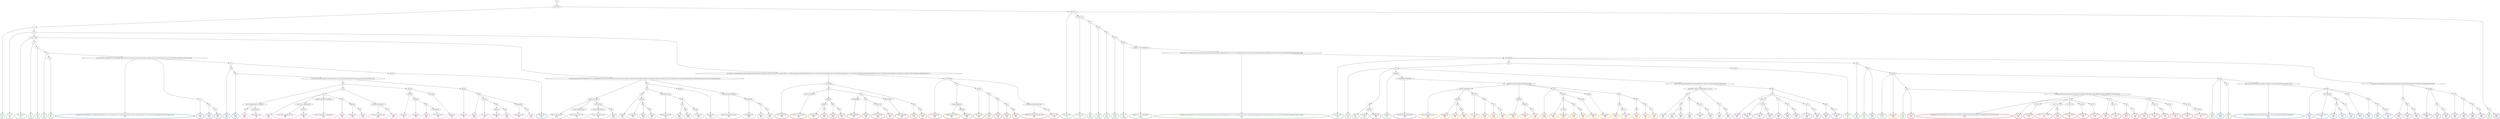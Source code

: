 digraph T {
	{
		rank=same
		391 [penwidth=3,colorscheme=set19,color=3,label="6_P\nP\n2%"]
		389 [penwidth=3,colorscheme=set19,color=3,label="11;13_P\nP\n4.4%"]
		387 [penwidth=3,colorscheme=set19,color=3,label="14;17;20;23_P\nP\n4.3%"]
		385 [penwidth=3,colorscheme=set19,color=3,label="25_P\nP\n2.6%"]
		383 [penwidth=3,colorscheme=set19,color=3,label="28_P\nP\n1.6%"]
		381 [penwidth=3,colorscheme=set19,color=3,label="30_P\nP\n2.9%"]
		379 [penwidth=3,colorscheme=set19,color=3,label="34_P\nP\n5.3%"]
		377 [penwidth=3,colorscheme=set19,color=3,label="7;8;9;10;12_P\nP\n1.4%"]
		375 [penwidth=3,colorscheme=set19,color=3,label="15;18;21;22_P\nP\n2.1%"]
		373 [penwidth=3,colorscheme=set19,color=3,label="26_P\nP\n0.32%"]
		371 [penwidth=3,colorscheme=set19,color=3,label="31;33_P\nP\n0.14%"]
		369 [penwidth=3,colorscheme=set19,color=3,label="39_P\nP\n0.67%"]
		367 [penwidth=3,colorscheme=set19,color=3,label="52;54_P\nP\n0.32%"]
		365 [penwidth=3,colorscheme=set19,color=3,label="58;61_P\nP\n0.036%"]
		363 [penwidth=3,colorscheme=set19,color=3,label="65;68;70;72;74;79;83;85;89_P\nP\n0.068%"]
		361 [penwidth=3,colorscheme=set19,color=3,label="92;95;98;101;104;108;112;117;121;123;125;128;135;139;144;149;152;155;158;160;163;169;173;175;177;181;199;205;208;210;217;225;232;235;238;246;249;257;260;266;268;270;272;275;276;279;282;290;291;293;295;297;305;307;309_P\nP\n0.03%"]
		359 [penwidth=3,colorscheme=set19,color=3,label="316;318;319_P\nP\n4.2%"]
		356 [penwidth=3,colorscheme=set19,color=3,label="331_P\nP\n2.6%"]
		354 [penwidth=3,colorscheme=set19,color=3,label="340_P\nP\n2.4%"]
		352 [penwidth=3,colorscheme=set19,color=3,label="350;363_P\nP\n9.2%"]
		350 [penwidth=3,colorscheme=set19,color=3,label="346;349_P\nP\n6.1%"]
		348 [penwidth=3,colorscheme=set19,color=3,label="335;345_P\nP\n5%"]
		346 [penwidth=3,colorscheme=set19,color=3,label="329_P\nP\n2.8%"]
		344 [penwidth=3,colorscheme=set19,color=3,label="330_P\nP\n7.5%"]
		342 [penwidth=3,colorscheme=set19,color=3,label="334;339_P\nP\n6.7%"]
		340 [penwidth=3,colorscheme=set19,color=3,label="344_P\nP\n5.6%"]
		338 [penwidth=3,colorscheme=set19,color=3,label="348_P\nP\n8.1%"]
		336 [penwidth=3,colorscheme=set19,color=3,label="361_P\nP\n6%"]
		334 [penwidth=3,colorscheme=set19,color=3,label="19_P\nP\n5.4%"]
		332 [penwidth=3,colorscheme=set19,color=2,label="32;35;40;43;47;51;60;63;64;73;75;78;81;88;91;94;103;107;111;114;116;119;124;127;130;133;147;148;151;154;157;159;161;165;167;172;174;178;179;182;185;188;191;193;197;204;207_M1\nM1\n1%"]
		330 [penwidth=3,colorscheme=set19,color=2,label="211_M1\nM1\n7.4%"]
		328 [penwidth=3,colorscheme=set19,color=2,label="219_M1\nM1\n7.4%"]
		326 [penwidth=3,colorscheme=set19,color=2,label="234_M1\nM1\n6.1%"]
		323 [penwidth=3,colorscheme=set19,color=2,label="216_M1\nM1\n6.9%"]
		321 [penwidth=3,colorscheme=set19,color=2,label="222_M1\nM1\n6.8%"]
		319 [penwidth=3,colorscheme=set19,color=2,label="224;230_M1\nM1\n6.1%"]
		318 [penwidth=3,colorscheme=set19,color=2,label="330_M1\nM1\n0.17%"]
		317 [penwidth=3,colorscheme=set19,color=2,label="348_M1\nM1\n0.1%"]
		315 [penwidth=3,colorscheme=set19,color=2,label="369;373;379;388;398;414;422;442;451;478;492;517;522;532;540;550;554;558;563;574;585_M1\nM1\n8.6%"]
		313 [penwidth=3,colorscheme=set19,color=2,label="630_M1\nM1\n3.8%"]
		311 [penwidth=3,colorscheme=set19,color=2,label="641;651;662_M1\nM1\n1.3%"]
		308 [penwidth=3,colorscheme=set19,color=2,label="701_M1\nM1\n2.3%"]
		306 [penwidth=3,colorscheme=set19,color=2,label="724_M1\nM1\n11%"]
		304 [penwidth=3,colorscheme=set19,color=2,label="713_M1\nM1\n8.3%"]
		302 [penwidth=3,colorscheme=set19,color=2,label="650_M1\nM1\n6.7%"]
		300 [penwidth=3,colorscheme=set19,color=2,label="686_M1\nM1\n6.1%"]
		298 [penwidth=3,colorscheme=set19,color=2,label="700_M1\nM1\n3.9%"]
		296 [penwidth=3,colorscheme=set19,color=2,label="732;737_M1\nM1\n5.9%"]
		291 [penwidth=3,colorscheme=set19,color=8,label="472_M2\nM2\n6.6%"]
		289 [penwidth=3,colorscheme=set19,color=8,label="486;514;520_M2\nM2\n6%"]
		286 [penwidth=3,colorscheme=set19,color=8,label="392_M2\nM2\n3.4%"]
		284 [penwidth=3,colorscheme=set19,color=8,label="401;410;427;438;485;507_M2\nM2\n2.3%"]
		282 [penwidth=3,colorscheme=set19,color=8,label="530;535_M2\nM2\n7.4%"]
		280 [penwidth=3,colorscheme=set19,color=8,label="426;437;446;460;471;484;498_M2\nM2\n5.5%"]
		278 [penwidth=3,colorscheme=set19,color=8,label="436_M2\nM2\n1.4%"]
		276 [penwidth=3,colorscheme=set19,color=8,label="459;483_M2\nM2\n0.12%"]
		274 [penwidth=3,colorscheme=set19,color=8,label="506_M2\nM2\n7.6%"]
		272 [penwidth=3,colorscheme=set19,color=8,label="435;445;470;482;497_M2\nM2\n0.62%"]
		270 [penwidth=3,colorscheme=set19,color=8,label="519_M2\nM2\n5%"]
		267 [penwidth=3,colorscheme=set19,color=8,label="409;434_M2\nM2\n3.2%"]
		265 [penwidth=3,colorscheme=set19,color=8,label="458;469_M2\nM2\n4.1%"]
		263 [penwidth=3,colorscheme=set19,color=8,label="481_M2\nM2\n2.6%"]
		261 [penwidth=3,colorscheme=set19,color=8,label="524;529;534_M2\nM2\n6%"]
		259 [penwidth=3,colorscheme=set19,color=8,label="433;468_M2\nM2\n7.3%"]
		257 [penwidth=3,colorscheme=set19,color=8,label="366;381_M2\nM2\n5%"]
		255 [penwidth=3,colorscheme=set19,color=8,label="408_M2\nM2\n0.84%"]
		253 [penwidth=3,colorscheme=set19,color=8,label="417;457_M2\nM2\n4.9%"]
		250 [penwidth=3,colorscheme=set19,color=8,label="496;505_M2\nM2\n5.5%"]
		248 [penwidth=3,colorscheme=set19,color=8,label="504_M2\nM2\n6.3%"]
		246 [penwidth=3,colorscheme=set19,color=8,label="456;495;503_M2\nM2\n1%"]
		244 [penwidth=3,colorscheme=set19,color=8,label="513_M2\nM2\n7.3%"]
		241 [penwidth=3,colorscheme=set19,color=9,label="368;371;377;396_M3\nM3\n0.72%"]
		239 [penwidth=3,colorscheme=set19,color=9,label="405;421;464;476;510_M3\nM3\n7.1%"]
		236 [penwidth=3,colorscheme=set19,color=9,label="475;491;500;509;516_M3\nM3\n5%"]
		234 [penwidth=3,colorscheme=set19,color=9,label="490_M3\nM3\n6.9%"]
		230 [penwidth=3,colorscheme=set19,color=9,label="386_M3\nM3\n2.5%"]
		228 [penwidth=3,colorscheme=set19,color=9,label="420;440_M3\nM3\n1.7%"]
		226 [penwidth=3,colorscheme=set19,color=9,label="462_M3\nM3\n4.5%"]
		224 [penwidth=3,colorscheme=set19,color=9,label="489_M3\nM3\n6.9%"]
		222 [penwidth=3,colorscheme=set19,color=9,label="395;404;412;419_M3\nM3\n1.1%"]
		219 [penwidth=3,colorscheme=set19,color=9,label="461_M3\nM3\n0.63%"]
		217 [penwidth=3,colorscheme=set19,color=9,label="488_M3\nM3\n5.5%"]
		215 [penwidth=3,colorscheme=set19,color=9,label="474;487_M3\nM3\n5.5%"]
		213 [penwidth=3,colorscheme=set19,color=9,label="385;394_M3\nM3\n7.8%"]
		211 [penwidth=3,colorscheme=set19,color=9,label="384;403;418;429;439;448_M3\nM3\n1.7%"]
		209 [penwidth=3,colorscheme=set19,color=9,label="473;499;508_M3\nM3\n2.5%"]
		207 [penwidth=3,colorscheme=set19,color=9,label="515_M3\nM3\n2%"]
		205 [penwidth=3,colorscheme=set19,color=9,label="521_M3\nM3\n7.1%"]
		201 [penwidth=3,colorscheme=set19,color=9,label="738_M3\nM3\n3.6%"]
		199 [penwidth=3,colorscheme=set19,color=9,label="742_M3\nM3\n1.9%"]
		197 [penwidth=3,colorscheme=set19,color=9,label="746_M3\nM3\n5.5%"]
		195 [penwidth=3,colorscheme=set19,color=9,label="745_M3\nM3\n0.93%"]
		193 [penwidth=3,colorscheme=set19,color=9,label="748;751_M3\nM3\n1.7%"]
		191 [penwidth=3,colorscheme=set19,color=9,label="754_M3\nM3\n6.4%"]
		189 [penwidth=3,colorscheme=set19,color=9,label="741_M3\nM3\n4.5%"]
		187 [penwidth=3,colorscheme=set19,color=9,label="749_M3\nM3\n6.1%"]
		184 [penwidth=3,colorscheme=set19,color=7,label="573;578;582_M4\nM4\n1.2%"]
		181 [penwidth=3,colorscheme=set19,color=7,label="601;617;624;634_M4\nM4\n5.5%"]
		178 [penwidth=3,colorscheme=set19,color=7,label="633;667_M4\nM4\n2.1%"]
		176 [penwidth=3,colorscheme=set19,color=7,label="704_M4\nM4\n5.8%"]
		174 [penwidth=3,colorscheme=set19,color=7,label="655_M4\nM4\n0.21%"]
		172 [penwidth=3,colorscheme=set19,color=7,label="692_M4\nM4\n7%"]
		169 [penwidth=3,colorscheme=set19,color=7,label="632;654;666_M4\nM4\n5.5%"]
		167 [penwidth=3,colorscheme=set19,color=7,label="643_M4\nM4\n3.6%"]
		165 [penwidth=3,colorscheme=set19,color=7,label="677;691;703_M4\nM4\n0.49%"]
		163 [penwidth=3,colorscheme=set19,color=7,label="715_M4\nM4\n5%"]
		161 [penwidth=3,colorscheme=set19,color=7,label="665;676;690_M4\nM4\n6.8%"]
		159 [penwidth=3,colorscheme=set19,color=7,label="596_M4\nM4\n2.7%"]
		157 [penwidth=3,colorscheme=set19,color=7,label="607_M4\nM4\n13%"]
		155 [penwidth=3,colorscheme=set19,color=7,label="577;581;586_M4\nM4\n6.2%"]
		152 [penwidth=3,colorscheme=set19,color=7,label="590;600;606;614_M4\nM4\n0.82%"]
		150 [penwidth=3,colorscheme=set19,color=7,label="664;689_M4\nM4\n5.6%"]
		148 [penwidth=3,colorscheme=set19,color=7,label="595;613_M4\nM4\n6.4%"]
		146 [penwidth=3,colorscheme=set19,color=7,label="623_M4\nM4\n3%"]
		144 [penwidth=3,colorscheme=set19,color=7,label="653_M4\nM4\n1.6%"]
		142 [penwidth=3,colorscheme=set19,color=7,label="663_M4\nM4\n4.1%"]
		140 [penwidth=3,colorscheme=set19,color=7,label="688_M4\nM4\n5.1%"]
		138 [penwidth=3,colorscheme=set19,color=7,label="594;605;612;622;631;642;652_M4\nM4\n3.7%"]
		136 [penwidth=3,colorscheme=set19,color=7,label="702;714_M4\nM4\n5.1%"]
		132 [penwidth=3,colorscheme=set19,color=5,label="592;597;609;619;627_M5\nM5\n0.29%"]
		130 [penwidth=3,colorscheme=set19,color=5,label="636;659_M5\nM5\n5.4%"]
		128 [penwidth=3,colorscheme=set19,color=5,label="683_M5\nM5\n3%"]
		126 [penwidth=3,colorscheme=set19,color=5,label="695_M5\nM5\n5.4%"]
		124 [penwidth=3,colorscheme=set19,color=5,label="647;673_M5\nM5\n2.6%"]
		122 [penwidth=3,colorscheme=set19,color=5,label="682_M5\nM5\n3.3%"]
		120 [penwidth=3,colorscheme=set19,color=5,label="707_M5\nM5\n0.37%"]
		118 [penwidth=3,colorscheme=set19,color=5,label="718_M5\nM5\n5.6%"]
		116 [penwidth=3,colorscheme=set19,color=5,label="618;626_M5\nM5\n6.8%"]
		114 [penwidth=3,colorscheme=set19,color=5,label="646;658_M5\nM5\n1.3%"]
		112 [penwidth=3,colorscheme=set19,color=5,label="672_M5\nM5\n9.5%"]
		110 [penwidth=3,colorscheme=set19,color=5,label="625_M5\nM5\n0.23%"]
		107 [penwidth=3,colorscheme=set19,color=5,label="657_M5\nM5\n7.3%"]
		105 [penwidth=3,colorscheme=set19,color=5,label="671;694_M5\nM5\n6.3%"]
		103 [penwidth=3,colorscheme=set19,color=5,label="681_M5\nM5\n2.7%"]
		101 [penwidth=3,colorscheme=set19,color=5,label="706_M5\nM5\n5.6%"]
		99 [penwidth=3,colorscheme=set19,color=5,label="670;680_M5\nM5\n7.4%"]
		97 [penwidth=3,colorscheme=set19,color=5,label="669;693_M5\nM5\n5.8%"]
		94 [penwidth=3,colorscheme=set19,color=5,label="656_M5\nM5\n1.1%"]
		92 [penwidth=3,colorscheme=set19,color=5,label="679;717_M5\nM5\n6.1%"]
		89 [penwidth=3,colorscheme=set19,color=5,label="678_M5\nM5\n7.1%"]
		87 [penwidth=3,colorscheme=set19,color=5,label="705_M5\nM5\n1.6%"]
		85 [penwidth=3,colorscheme=set19,color=5,label="716_M5\nM5\n5.2%"]
		84 [penwidth=3,colorscheme=set19,color=5,label="334;339_M5\nM5\n0.25%"]
		81 [penwidth=3,colorscheme=set19,color=4,label="674_M6\nM6\n3.7%"]
		79 [penwidth=3,colorscheme=set19,color=4,label="697_M6\nM6\n4.1%"]
		77 [penwidth=3,colorscheme=set19,color=4,label="720_M6\nM6\n7.6%"]
		75 [penwidth=3,colorscheme=set19,color=4,label="684;696_M6\nM6\n0.51%"]
		73 [penwidth=3,colorscheme=set19,color=4,label="708_M6\nM6\n8.3%"]
		71 [penwidth=3,colorscheme=set19,color=4,label="726_M6\nM6\n7.8%"]
		69 [penwidth=3,colorscheme=set19,color=4,label="719_M6\nM6\n4.6%"]
		67 [penwidth=3,colorscheme=set19,color=4,label="725_M6\nM6\n2.4%"]
		65 [penwidth=3,colorscheme=set19,color=4,label="739_M6\nM6\n0.87%"]
		63 [penwidth=3,colorscheme=set19,color=4,label="743_M6\nM6\n5.5%"]
		60 [penwidth=3,colorscheme=set19,color=4,label="675_M6\nM6\n5%"]
		58 [penwidth=3,colorscheme=set19,color=4,label="698;711_M6\nM6\n0.57%"]
		56 [penwidth=3,colorscheme=set19,color=4,label="722;729_M6\nM6\n4.7%"]
		54 [penwidth=3,colorscheme=set19,color=4,label="735_M6\nM6\n7.2%"]
		52 [penwidth=3,colorscheme=set19,color=4,label="710_M6\nM6\n4.5%"]
		50 [penwidth=3,colorscheme=set19,color=4,label="728_M6\nM6\n3.4%"]
		48 [penwidth=3,colorscheme=set19,color=4,label="734_M6\nM6\n5.2%"]
		46 [penwidth=3,colorscheme=set19,color=4,label="727;733_M6\nM6\n2.9%"]
		44 [penwidth=3,colorscheme=set19,color=4,label="744_M6\nM6\n5.4%"]
		42 [penwidth=3,colorscheme=set19,color=4,label="685_M6\nM6\n6%"]
		40 [penwidth=3,colorscheme=set19,color=4,label="709;721_M6\nM6\n7.2%"]
		39 [penwidth=3,colorscheme=set19,color=4,label="350;363_M6\nM6\n0.1%"]
		38 [penwidth=3,colorscheme=set19,color=4,label="374;380;389;424;443;453_M6\nM6\n2.2%"]
		37 [penwidth=3,colorscheme=set19,color=4,label="19_M6\nM6\n0.14%"]
		36 [penwidth=3,colorscheme=set19,color=1,label="344_M7\nM7\n0.17%"]
		34 [penwidth=3,colorscheme=set19,color=1,label="356;362;415;423;431;452;465;511;523;525;541;543;553;555;562;564;579;593;598;602;610;621;640;649;661;730;736;740;747_M7\nM7\n4.3%"]
		32 [penwidth=3,colorscheme=set19,color=1,label="750_M7\nM7\n1.6%"]
		30 [penwidth=3,colorscheme=set19,color=1,label="753;758_M7\nM7\n7.7%"]
		28 [penwidth=3,colorscheme=set19,color=1,label="755;771;774;779_M7\nM7\n4.7%"]
		26 [penwidth=3,colorscheme=set19,color=1,label="782_M7\nM7\n6.3%"]
		24 [penwidth=3,colorscheme=set19,color=1,label="757;763;770_M7\nM7\n5%"]
		22 [penwidth=3,colorscheme=set19,color=1,label="762;769_M7\nM7\n5.4%"]
		20 [penwidth=3,colorscheme=set19,color=1,label="768;778_M7\nM7\n6%"]
		18 [penwidth=3,colorscheme=set19,color=1,label="752_M7\nM7\n7.2%"]
		16 [penwidth=3,colorscheme=set19,color=1,label="761;767_M7\nM7\n6.1%"]
		14 [penwidth=3,colorscheme=set19,color=1,label="766_M7\nM7\n8.7%"]
		12 [penwidth=3,colorscheme=set19,color=1,label="777_M7\nM7\n6.3%"]
		10 [penwidth=3,colorscheme=set19,color=1,label="756_M7\nM7\n7.2%"]
		8 [penwidth=3,colorscheme=set19,color=1,label="760;773_M7\nM7\n4.8%"]
		6 [penwidth=3,colorscheme=set19,color=1,label="776_M7\nM7\n5.7%"]
		4 [penwidth=3,colorscheme=set19,color=1,label="765;781_M7\nM7\n5.3%"]
		2 [penwidth=3,colorscheme=set19,color=1,label="759;764_M7\nM7\n1.8%"]
		0 [penwidth=3,colorscheme=set19,color=1,label="772;775;780_M7\nM7\n5.7%"]
	}
	394 [label="GL"]
	393 [label="0;1;2;3;4;5"]
	392 [label="6"]
	390 [label="11;13"]
	388 [label="14;17;20;23"]
	386 [label="25"]
	384 [label="28"]
	382 [label="30"]
	380 [label="34"]
	378 [label="7;8;9;10;12"]
	376 [label="15;18;21;22"]
	374 [label="26"]
	372 [label="31;33"]
	370 [label="39"]
	368 [label="52;54"]
	366 [label="58;61"]
	364 [label="65;68;70;72;74;79;83;85;89"]
	362 [label="92;95;98;101;104;108;112;117;121;123;125;128;135;139;144;149;152;155;158;160;163;169;173;175;177;181;199;205;208;210;217;225;232;235;238;246;249;257;260;266;268;270;272;275;276;279;282;290;291;293;295;297;305;307;309"]
	360 [label="316;318;319"]
	358 [label="327"]
	357 [label="331"]
	355 [label="340"]
	353 [label="350;363"]
	351 [label="346;349"]
	349 [label="335;345"]
	347 [label="329"]
	345 [label="330"]
	343 [label="334;339"]
	341 [label="344"]
	339 [label="348"]
	337 [label="361"]
	335 [label="19"]
	333 [label="32;35;40;43;47;51;60;63;64;73;75;78;81;88;91;94;103;107;111;114;116;119;124;127;130;133;147;148;151;154;157;159;161;165;167;172;174;178;179;182;185;188;191;193;197;204;207"]
	331 [label="211"]
	329 [label="219"]
	327 [label="234"]
	325 [label="213"]
	324 [label="216"]
	322 [label="222"]
	320 [label="224;230"]
	316 [label="369;373;379;388;398;414;422;442;451;478;492;517;522;532;540;550;554;558;563;574;585"]
	314 [label="630"]
	312 [label="641;651;662"]
	310 [label="687"]
	309 [label="701"]
	307 [label="724"]
	305 [label="713"]
	303 [label="650"]
	301 [label="686"]
	299 [label="700"]
	297 [label="732;737"]
	295 [label="231;233;237;242;245;248;251;252;254;258;261;273;277;281;283;285;294;296;300;302;310;313;320;322;326;333;337;353"]
	294 [label="359"]
	293 [label="367;375;383;393;402;411;428;447"]
	292 [label="472"]
	290 [label="486;514;520"]
	288 [label="382"]
	287 [label="392"]
	285 [label="401;410;427;438;485;507"]
	283 [label="530;535"]
	281 [label="426;437;446;460;471;484;498"]
	279 [label="436"]
	277 [label="459;483"]
	275 [label="506"]
	273 [label="435;445;470;482;497"]
	271 [label="519"]
	269 [label="391;400"]
	268 [label="409;434"]
	266 [label="458;469"]
	264 [label="481"]
	262 [label="524;529;534"]
	260 [label="433;468"]
	258 [label="366;381"]
	256 [label="408"]
	254 [label="417;457"]
	252 [label="480"]
	251 [label="496;505"]
	249 [label="504"]
	247 [label="456;495;503"]
	245 [label="513"]
	243 [label="27;29;38;42;46;50;53;56;57;59;62;66;67;69;71;77;80;84;86;96;100;102;106;110;113;120;122;129;132;134;137;138;141;143;146;153;164;166;170;184;187;190;192;194;196;201;203;209;215;221;227;229;236;240;241;244;255;259;263;265;267;280;286;288;301;303;311;314;321;323;328;342;354"]
	242 [label="368;371;377;396"]
	240 [label="405;421;464;476;510"]
	238 [label="441;450;463"]
	237 [label="475;491;500;509;516"]
	235 [label="490"]
	233 [label="370"]
	232 [label="376"]
	231 [label="386"]
	229 [label="420;440"]
	227 [label="462"]
	225 [label="489"]
	223 [label="395;404;412;419"]
	221 [label="449"]
	220 [label="461"]
	218 [label="488"]
	216 [label="474;487"]
	214 [label="385;394"]
	212 [label="384;403;418;429;439;448"]
	210 [label="473;499;508"]
	208 [label="515"]
	206 [label="521"]
	204 [label="336;351;357;364;390;399;406;425;444;454;466;527;537;544;547;551;559;565;568;575;580;583;587"]
	203 [label="599;603;611;628;637;648;660;699;712;723;731"]
	202 [label="738"]
	200 [label="742"]
	198 [label="746"]
	196 [label="745"]
	194 [label="748;751"]
	192 [label="754"]
	190 [label="741"]
	188 [label="749"]
	186 [label="16;24;36;37;41;44;45;48;49;55;76;82;87;90;93;97;99;105;109;115;118;126;131;136;140;142;145;150;156;162;168;171;176;180;183;186;189;195;198;200;202;206;212;214;218;220;223;226;228;239;243;247;250;253;256;262;264;269;271;274;278;284;287;289;292;298;299;304;306;308;312;315;317;324;338;343;347;355;360;372;378;387;397;413;430;477;501;531;539;542;546;549;561;567;571"]
	185 [label="573;578;582"]
	183 [label="591"]
	182 [label="601;617;624;634"]
	180 [label="608;616"]
	179 [label="633;667"]
	177 [label="704"]
	175 [label="655"]
	173 [label="692"]
	171 [label="615"]
	170 [label="632;654;666"]
	168 [label="643"]
	166 [label="677;691;703"]
	164 [label="715"]
	162 [label="665;676;690"]
	160 [label="596"]
	158 [label="607"]
	156 [label="577;581;586"]
	154 [label="589"]
	153 [label="590;600;606;614"]
	151 [label="664;689"]
	149 [label="595;613"]
	147 [label="623"]
	145 [label="653"]
	143 [label="663"]
	141 [label="688"]
	139 [label="594;605;612;622;631;642;652"]
	137 [label="702;714"]
	135 [label="374;380;389;424;443;453"]
	134 [label="479;493;512;518;526;536;556;566;569;572;588"]
	133 [label="592;597;609;619;627"]
	131 [label="636;659"]
	129 [label="683"]
	127 [label="695"]
	125 [label="647;673"]
	123 [label="682"]
	121 [label="707"]
	119 [label="718"]
	117 [label="618;626"]
	115 [label="646;658"]
	113 [label="672"]
	111 [label="625"]
	109 [label="635;645"]
	108 [label="657"]
	106 [label="671;694"]
	104 [label="681"]
	102 [label="706"]
	100 [label="670;680"]
	98 [label="669;693"]
	96 [label="644"]
	95 [label="656"]
	93 [label="679;717"]
	91 [label="668"]
	90 [label="678"]
	88 [label="705"]
	86 [label="716"]
	83 [label="325;332;341;352;358;365;407;416;432;455;467;494;502;528;533;538;545;548;552;557;560;570;576;584;604;620;629;638"]
	82 [label="674"]
	80 [label="697"]
	78 [label="720"]
	76 [label="684;696"]
	74 [label="708"]
	72 [label="726"]
	70 [label="719"]
	68 [label="725"]
	66 [label="739"]
	64 [label="743"]
	62 [label="639"]
	61 [label="675"]
	59 [label="698;711"]
	57 [label="722;729"]
	55 [label="735"]
	53 [label="710"]
	51 [label="728"]
	49 [label="734"]
	47 [label="727;733"]
	45 [label="744"]
	43 [label="685"]
	41 [label="709;721"]
	35 [label="356;362;415;423;431;452;465;511;523;525;541;543;553;555;562;564;579;593;598;602;610;621;640;649;661;730;736;740;747"]
	33 [label="750"]
	31 [label="753;758"]
	29 [label="755;771;774;779"]
	27 [label="782"]
	25 [label="757;763;770"]
	23 [label="762;769"]
	21 [label="768;778"]
	19 [label="752"]
	17 [label="761;767"]
	15 [label="766"]
	13 [label="777"]
	11 [label="756"]
	9 [label="760;773"]
	7 [label="776"]
	5 [label="765;781"]
	3 [label="759;764"]
	1 [label="772;775;780"]
	394 -> 393
	393 -> 392
	393 -> 378
	392 -> 391
	392 -> 390
	390 -> 389
	390 -> 388
	390 -> 186
	388 -> 387
	388 -> 386
	388 -> 243
	386 -> 385
	386 -> 384
	384 -> 383
	384 -> 382
	382 -> 381
	382 -> 380
	382 -> 333
	380 -> 379
	378 -> 377
	378 -> 376
	378 -> 335
	376 -> 375
	376 -> 374
	374 -> 373
	374 -> 372
	372 -> 371
	372 -> 370
	370 -> 369
	370 -> 368
	368 -> 367
	368 -> 366
	366 -> 365
	366 -> 364
	364 -> 363
	364 -> 362
	362 -> 361
	362 -> 360
	360 -> 359
	360 -> 358
	360 -> 347
	360 -> 83
	358 -> 357
	358 -> 349
	357 -> 356
	357 -> 355
	357 -> 351
	357 -> 204
	355 -> 354
	355 -> 353
	353 -> 352
	353 -> 39
	351 -> 350
	351 -> 135
	349 -> 348
	347 -> 346
	347 -> 345
	345 -> 344
	345 -> 343
	345 -> 318
	343 -> 342
	343 -> 341
	343 -> 339
	343 -> 84
	341 -> 340
	341 -> 36
	341 -> 35
	339 -> 338
	339 -> 337
	339 -> 317
	339 -> 316
	337 -> 336
	335 -> 334
	335 -> 37
	333 -> 332
	333 -> 331
	333 -> 325
	331 -> 330
	331 -> 329
	329 -> 328
	329 -> 327
	327 -> 326
	325 -> 324
	325 -> 320
	324 -> 323
	324 -> 322
	322 -> 321
	322 -> 295
	320 -> 319
	316 -> 315
	316 -> 314
	314 -> 313
	314 -> 312
	314 -> 303
	314 -> 301
	312 -> 311
	312 -> 310
	310 -> 309
	310 -> 305
	309 -> 308
	309 -> 307
	307 -> 306
	305 -> 304
	303 -> 302
	301 -> 300
	301 -> 299
	299 -> 298
	299 -> 297
	297 -> 296
	295 -> 294
	295 -> 258
	294 -> 293
	294 -> 288
	294 -> 269
	293 -> 292
	293 -> 290
	292 -> 291
	290 -> 289
	288 -> 287
	288 -> 273
	287 -> 286
	287 -> 285
	287 -> 281
	287 -> 279
	285 -> 284
	285 -> 283
	283 -> 282
	281 -> 280
	279 -> 278
	279 -> 277
	277 -> 276
	277 -> 275
	275 -> 274
	273 -> 272
	273 -> 271
	271 -> 270
	269 -> 268
	269 -> 260
	268 -> 267
	268 -> 266
	266 -> 265
	266 -> 264
	264 -> 263
	264 -> 262
	262 -> 261
	260 -> 259
	258 -> 257
	258 -> 256
	256 -> 255
	256 -> 254
	256 -> 247
	254 -> 253
	254 -> 252
	252 -> 251
	252 -> 249
	251 -> 250
	249 -> 248
	247 -> 246
	247 -> 245
	245 -> 244
	243 -> 242
	243 -> 233
	243 -> 212
	242 -> 241
	242 -> 240
	242 -> 238
	240 -> 239
	238 -> 237
	238 -> 235
	237 -> 236
	235 -> 234
	233 -> 232
	233 -> 214
	232 -> 231
	232 -> 223
	231 -> 230
	231 -> 229
	229 -> 228
	229 -> 227
	227 -> 226
	227 -> 225
	225 -> 224
	223 -> 222
	223 -> 221
	221 -> 220
	221 -> 216
	220 -> 219
	220 -> 218
	218 -> 217
	216 -> 215
	214 -> 213
	212 -> 211
	212 -> 210
	210 -> 209
	210 -> 208
	208 -> 207
	208 -> 206
	206 -> 205
	204 -> 203
	204 -> 62
	203 -> 202
	203 -> 190
	202 -> 201
	202 -> 200
	202 -> 196
	200 -> 199
	200 -> 198
	198 -> 197
	196 -> 195
	196 -> 194
	194 -> 193
	194 -> 192
	192 -> 191
	190 -> 189
	190 -> 188
	188 -> 187
	186 -> 185
	186 -> 156
	185 -> 184
	185 -> 183
	185 -> 160
	183 -> 182
	183 -> 180
	183 -> 171
	182 -> 181
	180 -> 179
	180 -> 175
	179 -> 178
	179 -> 177
	177 -> 176
	175 -> 174
	175 -> 173
	173 -> 172
	171 -> 170
	171 -> 168
	171 -> 162
	170 -> 169
	168 -> 167
	168 -> 166
	166 -> 165
	166 -> 164
	164 -> 163
	162 -> 161
	160 -> 159
	160 -> 158
	158 -> 157
	156 -> 155
	156 -> 154
	156 -> 139
	154 -> 153
	154 -> 149
	153 -> 152
	153 -> 151
	151 -> 150
	149 -> 148
	149 -> 147
	147 -> 146
	147 -> 145
	145 -> 144
	145 -> 143
	143 -> 142
	143 -> 141
	141 -> 140
	139 -> 138
	139 -> 137
	137 -> 136
	135 -> 134
	135 -> 38
	134 -> 133
	134 -> 117
	134 -> 111
	134 -> 96
	133 -> 132
	133 -> 131
	133 -> 125
	131 -> 130
	131 -> 129
	129 -> 128
	129 -> 127
	127 -> 126
	125 -> 124
	125 -> 123
	123 -> 122
	123 -> 121
	121 -> 120
	121 -> 119
	119 -> 118
	117 -> 116
	117 -> 115
	115 -> 114
	115 -> 113
	113 -> 112
	111 -> 110
	111 -> 109
	111 -> 98
	109 -> 108
	109 -> 100
	108 -> 107
	108 -> 106
	108 -> 104
	106 -> 105
	104 -> 103
	104 -> 102
	102 -> 101
	100 -> 99
	98 -> 97
	96 -> 95
	96 -> 91
	95 -> 94
	95 -> 93
	93 -> 92
	91 -> 90
	91 -> 88
	90 -> 89
	88 -> 87
	88 -> 86
	86 -> 85
	83 -> 82
	83 -> 76
	82 -> 81
	82 -> 80
	80 -> 79
	80 -> 78
	78 -> 77
	76 -> 75
	76 -> 74
	76 -> 70
	74 -> 73
	74 -> 72
	72 -> 71
	70 -> 69
	70 -> 68
	68 -> 67
	68 -> 66
	66 -> 65
	66 -> 64
	64 -> 63
	62 -> 61
	62 -> 43
	61 -> 60
	61 -> 59
	61 -> 53
	61 -> 47
	59 -> 58
	59 -> 57
	57 -> 56
	57 -> 55
	55 -> 54
	53 -> 52
	53 -> 51
	51 -> 50
	51 -> 49
	49 -> 48
	47 -> 46
	47 -> 45
	45 -> 44
	43 -> 42
	43 -> 41
	41 -> 40
	35 -> 34
	35 -> 33
	35 -> 19
	35 -> 11
	35 -> 3
	33 -> 32
	33 -> 31
	33 -> 29
	33 -> 25
	33 -> 23
	33 -> 21
	31 -> 30
	29 -> 28
	29 -> 27
	27 -> 26
	25 -> 24
	23 -> 22
	21 -> 20
	19 -> 18
	19 -> 17
	19 -> 15
	17 -> 16
	15 -> 14
	15 -> 13
	13 -> 12
	11 -> 10
	11 -> 9
	11 -> 5
	9 -> 8
	9 -> 7
	7 -> 6
	5 -> 4
	3 -> 2
	3 -> 1
	1 -> 0
}

